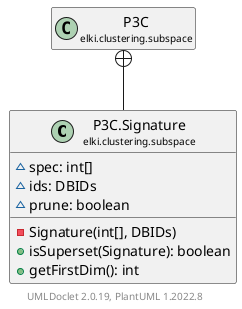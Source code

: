 @startuml
    remove .*\.(Instance|Par|Parameterizer|Factory)$
    set namespaceSeparator none
    hide empty fields
    hide empty methods

    class "<size:14>P3C.Signature\n<size:10>elki.clustering.subspace" as elki.clustering.subspace.P3C.Signature [[P3C.Signature.html]] {
        ~spec: int[]
        ~ids: DBIDs
        ~prune: boolean
        -Signature(int[], DBIDs)
        +isSuperset(Signature): boolean
        +getFirstDim(): int
    }

    class "<size:14>P3C\n<size:10>elki.clustering.subspace" as elki.clustering.subspace.P3C [[P3C.html]]

    elki.clustering.subspace.P3C +-- elki.clustering.subspace.P3C.Signature

    center footer UMLDoclet 2.0.19, PlantUML 1.2022.8
@enduml
